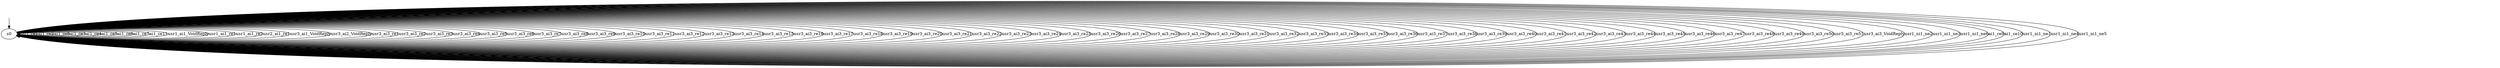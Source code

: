 digraph B {
s0 [label="s0"];
s0 -> s0 [label="ai1_ce1"];
s0 -> s0 [label="ai1_ce2"];
s0 -> s0 [label="ai1_ce8"];
s0 -> s0 [label="ai1_ce3"];
s0 -> s0 [label="ai1_ce4"];
s0 -> s0 [label="ai1_ce5"];
s0 -> s0 [label="ai1_ce6"];
s0 -> s0 [label="ai1_ce7"];
s0 -> s0 [label="ai1_ce11"];
s0 -> s0 [label="usr1_ai1_VoidReply"];
s0 -> s0 [label="usr1_ai1_re1"];
s0 -> s0 [label="usr1_ai1_re2"];
s0 -> s0 [label="usr2_ai1_re1"];
s0 -> s0 [label="usr3_ai1_VoidReply"];
s0 -> s0 [label="usr3_ai2_VoidReply"];
s0 -> s0 [label="usr3_ai3_re1"];
s0 -> s0 [label="usr3_ai3_re2"];
s0 -> s0 [label="usr3_ai3_re3"];
s0 -> s0 [label="usr3_ai3_re4"];
s0 -> s0 [label="usr3_ai3_re5"];
s0 -> s0 [label="usr3_ai3_re6"];
s0 -> s0 [label="usr3_ai3_re7"];
s0 -> s0 [label="usr3_ai3_re8"];
s0 -> s0 [label="usr3_ai3_re9"];
s0 -> s0 [label="usr3_ai3_re10"];
s0 -> s0 [label="usr3_ai3_re11"];
s0 -> s0 [label="usr3_ai3_re12"];
s0 -> s0 [label="usr3_ai3_re13"];
s0 -> s0 [label="usr3_ai3_re14"];
s0 -> s0 [label="usr3_ai3_re15"];
s0 -> s0 [label="usr3_ai3_re16"];
s0 -> s0 [label="usr3_ai3_re17"];
s0 -> s0 [label="usr3_ai3_re18"];
s0 -> s0 [label="usr3_ai3_re19"];
s0 -> s0 [label="usr3_ai3_re20"];
s0 -> s0 [label="usr3_ai3_re21"];
s0 -> s0 [label="usr3_ai3_re22"];
s0 -> s0 [label="usr3_ai3_re23"];
s0 -> s0 [label="usr3_ai3_re24"];
s0 -> s0 [label="usr3_ai3_re25"];
s0 -> s0 [label="usr3_ai3_re26"];
s0 -> s0 [label="usr3_ai3_re27"];
s0 -> s0 [label="usr3_ai3_re28"];
s0 -> s0 [label="usr3_ai3_re29"];
s0 -> s0 [label="usr3_ai3_re30"];
s0 -> s0 [label="usr3_ai3_re31"];
s0 -> s0 [label="usr3_ai3_re32"];
s0 -> s0 [label="usr3_ai3_re33"];
s0 -> s0 [label="usr3_ai3_re34"];
s0 -> s0 [label="usr3_ai3_re35"];
s0 -> s0 [label="usr3_ai3_re36"];
s0 -> s0 [label="usr3_ai3_re37"];
s0 -> s0 [label="usr3_ai3_re38"];
s0 -> s0 [label="usr3_ai3_re39"];
s0 -> s0 [label="usr3_ai3_re40"];
s0 -> s0 [label="usr3_ai3_re41"];
s0 -> s0 [label="usr3_ai3_re42"];
s0 -> s0 [label="usr3_ai3_re43"];
s0 -> s0 [label="usr3_ai3_re44"];
s0 -> s0 [label="usr3_ai3_re45"];
s0 -> s0 [label="usr3_ai3_re46"];
s0 -> s0 [label="usr3_ai3_re47"];
s0 -> s0 [label="usr3_ai3_re48"];
s0 -> s0 [label="usr3_ai3_re49"];
s0 -> s0 [label="usr3_ai3_re50"];
s0 -> s0 [label="usr3_ai3_re51"];
s0 -> s0 [label="usr3_ai3_VoidReply"];
s0 -> s0 [label="usr1_ni1_ne2"];
s0 -> s0 [label="usr1_ni1_ne3"];
s0 -> s0 [label="usr1_ni1_ne6"];
s0 -> s0 [label="ai1_ce9"];
s0 -> s0 [label="ai1_ce10"];
s0 -> s0 [label="usr1_ni1_ne1"];
s0 -> s0 [label="usr1_ni1_ne4"];
s0 -> s0 [label="usr1_ni1_ne5"];
__start0 [shape=none, label=""];
__start0 -> s0 [label=""];
}
